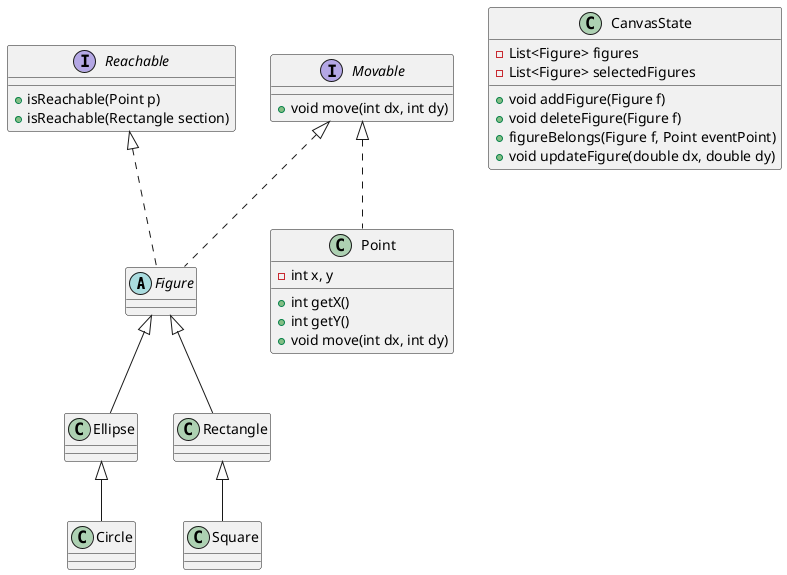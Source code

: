 @startuml
'https://plantuml.com/class-diagram

'Backend'
abstract class Figure implements Movable, Reachable {

}

interface Movable {
    +void move(int dx, int dy)
}

interface Reachable {
    +isReachable(Point p)
    +isReachable(Rectangle section)
}

class Point implements Movable {
    -int x, y
    +int getX()
    +int getY()
    +void move(int dx, int dy)
}

class Circle extends Ellipse
class Ellipse extends Figure
class Rectangle extends Figure
class Square extends Rectangle



class CanvasState {
    -List<Figure> figures
    -List<Figure> selectedFigures
    +void addFigure(Figure f)
    +void deleteFigure(Figure f)
    +figureBelongs(Figure f, Point eventPoint)
    +void updateFigure(double dx, double dy)
}
'abstract class AbstractList
'abstract AbstractCollection
'interface List
'interface Collection

'List <|-- AbstractList
'Collection <|-- AbstractCollection
'
'Collection <|- List
'AbstractCollection <|- AbstractList
'AbstractList <|-- ArrayList
'
'class ArrayList {
'Object[] elementData
'size()
'}
'
'enum TimeUnit {
'DAYS
'HOURS
'MINUTES
'}

@enduml